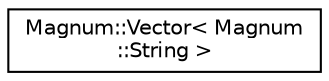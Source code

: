 digraph "圖形化之類別階層"
{
  edge [fontname="Helvetica",fontsize="10",labelfontname="Helvetica",labelfontsize="10"];
  node [fontname="Helvetica",fontsize="10",shape=record];
  rankdir="LR";
  Node1 [label="Magnum::Vector\< Magnum\l::String \>",height=0.2,width=0.4,color="black", fillcolor="white", style="filled",URL="$class_magnum_1_1_vector.html"];
}
